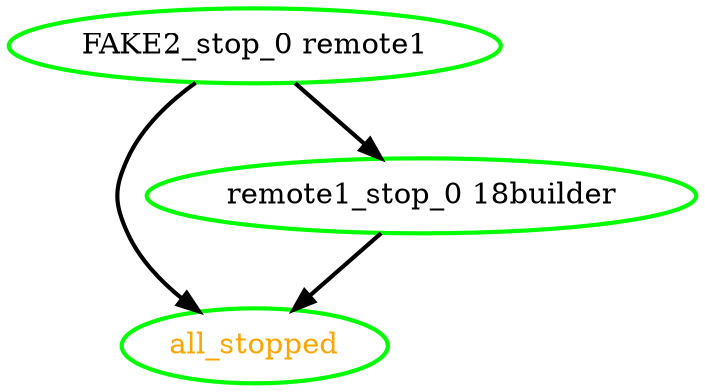  digraph "g" {
"FAKE2_stop_0 remote1" -> "all_stopped" [ style = bold]
"FAKE2_stop_0 remote1" -> "remote1_stop_0 18builder" [ style = bold]
"FAKE2_stop_0 remote1" [ style=bold color="green" fontcolor="black"]
"all_stopped" [ style=bold color="green" fontcolor="orange"]
"remote1_stop_0 18builder" -> "all_stopped" [ style = bold]
"remote1_stop_0 18builder" [ style=bold color="green" fontcolor="black"]
}
